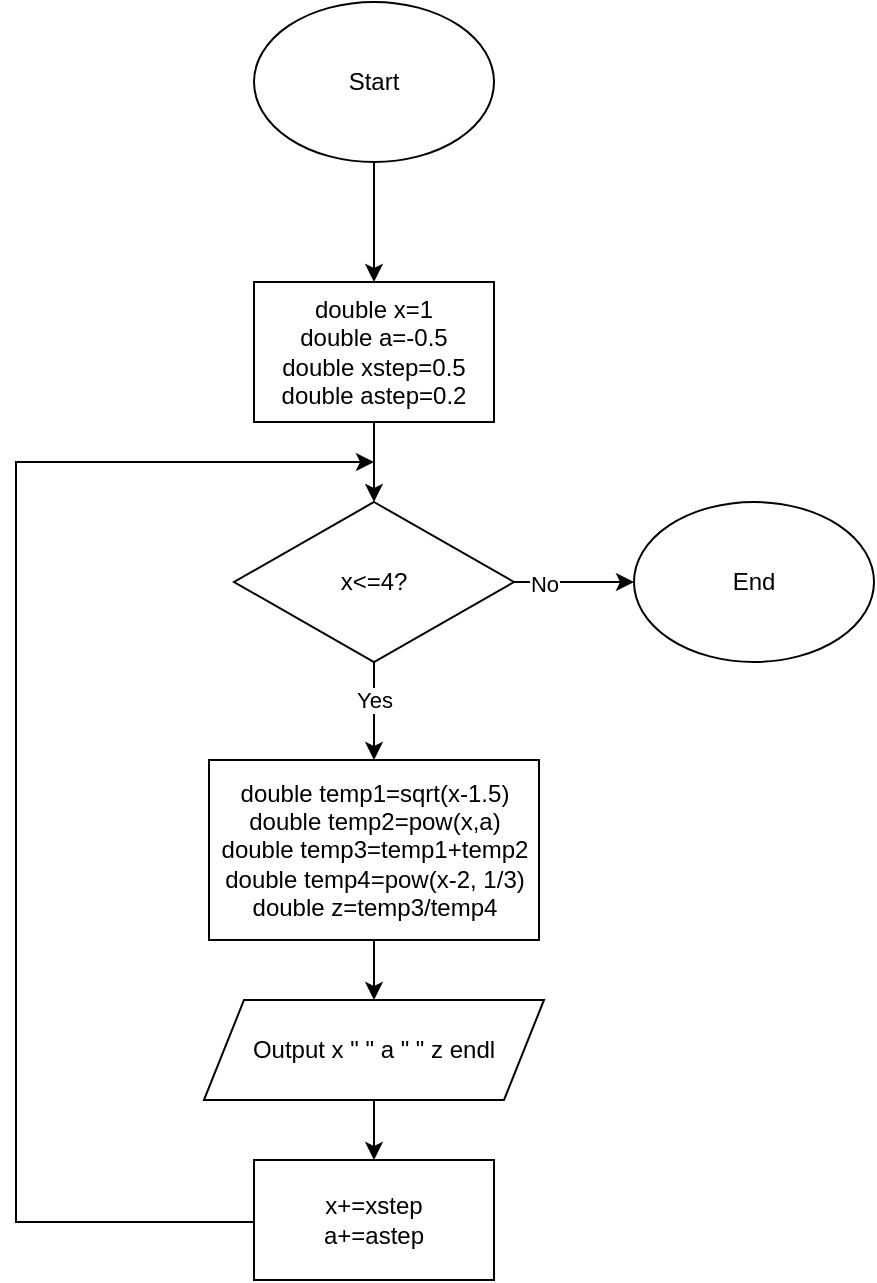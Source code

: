 <mxfile version="24.9.3">
  <diagram name="Page-1" id="XJyRcgjWDkLshqpmRJyv">
    <mxGraphModel grid="1" page="1" gridSize="10" guides="1" tooltips="1" connect="1" arrows="1" fold="1" pageScale="1" pageWidth="850" pageHeight="1100" math="0" shadow="0">
      <root>
        <mxCell id="0" />
        <mxCell id="1" parent="0" />
        <mxCell id="vJbaW4NL6CL32zJ3Akob-3" value="" style="edgeStyle=orthogonalEdgeStyle;rounded=0;orthogonalLoop=1;jettySize=auto;html=1;" edge="1" parent="1" source="vJbaW4NL6CL32zJ3Akob-1" target="vJbaW4NL6CL32zJ3Akob-2">
          <mxGeometry relative="1" as="geometry" />
        </mxCell>
        <mxCell id="vJbaW4NL6CL32zJ3Akob-1" value="Start" style="ellipse;whiteSpace=wrap;html=1;" vertex="1" parent="1">
          <mxGeometry x="320" y="40" width="120" height="80" as="geometry" />
        </mxCell>
        <mxCell id="vJbaW4NL6CL32zJ3Akob-5" value="" style="edgeStyle=orthogonalEdgeStyle;rounded=0;orthogonalLoop=1;jettySize=auto;html=1;" edge="1" parent="1" source="vJbaW4NL6CL32zJ3Akob-2" target="vJbaW4NL6CL32zJ3Akob-4">
          <mxGeometry relative="1" as="geometry" />
        </mxCell>
        <mxCell id="vJbaW4NL6CL32zJ3Akob-2" value="&lt;div&gt;double x=1&lt;/div&gt;&lt;div&gt;double a=-0.5&lt;/div&gt;&lt;div&gt;double xstep=0.5&lt;/div&gt;&lt;div&gt;double astep=0.2&lt;br&gt;&lt;/div&gt;" style="rounded=0;whiteSpace=wrap;html=1;" vertex="1" parent="1">
          <mxGeometry x="320" y="180" width="120" height="70" as="geometry" />
        </mxCell>
        <mxCell id="vJbaW4NL6CL32zJ3Akob-6" style="edgeStyle=orthogonalEdgeStyle;rounded=0;orthogonalLoop=1;jettySize=auto;html=1;" edge="1" parent="1" source="vJbaW4NL6CL32zJ3Akob-4" target="vJbaW4NL6CL32zJ3Akob-7">
          <mxGeometry relative="1" as="geometry">
            <mxPoint x="520" y="330" as="targetPoint" />
          </mxGeometry>
        </mxCell>
        <mxCell id="vJbaW4NL6CL32zJ3Akob-8" value="No" style="edgeLabel;html=1;align=center;verticalAlign=middle;resizable=0;points=[];" connectable="0" vertex="1" parent="vJbaW4NL6CL32zJ3Akob-6">
          <mxGeometry x="-0.5" y="-1" relative="1" as="geometry">
            <mxPoint as="offset" />
          </mxGeometry>
        </mxCell>
        <mxCell id="vJbaW4NL6CL32zJ3Akob-10" value="" style="edgeStyle=orthogonalEdgeStyle;rounded=0;orthogonalLoop=1;jettySize=auto;html=1;" edge="1" parent="1" source="vJbaW4NL6CL32zJ3Akob-4" target="vJbaW4NL6CL32zJ3Akob-9">
          <mxGeometry relative="1" as="geometry" />
        </mxCell>
        <mxCell id="vJbaW4NL6CL32zJ3Akob-16" value="Yes" style="edgeLabel;html=1;align=center;verticalAlign=middle;resizable=0;points=[];" connectable="0" vertex="1" parent="vJbaW4NL6CL32zJ3Akob-10">
          <mxGeometry x="0.24" relative="1" as="geometry">
            <mxPoint y="-12" as="offset" />
          </mxGeometry>
        </mxCell>
        <mxCell id="vJbaW4NL6CL32zJ3Akob-4" value="x&amp;lt;=4?" style="rhombus;whiteSpace=wrap;html=1;" vertex="1" parent="1">
          <mxGeometry x="310" y="290" width="140" height="80" as="geometry" />
        </mxCell>
        <mxCell id="vJbaW4NL6CL32zJ3Akob-7" value="End" style="ellipse;whiteSpace=wrap;html=1;" vertex="1" parent="1">
          <mxGeometry x="510" y="290" width="120" height="80" as="geometry" />
        </mxCell>
        <mxCell id="vJbaW4NL6CL32zJ3Akob-12" value="" style="edgeStyle=orthogonalEdgeStyle;rounded=0;orthogonalLoop=1;jettySize=auto;html=1;" edge="1" parent="1" source="vJbaW4NL6CL32zJ3Akob-9" target="vJbaW4NL6CL32zJ3Akob-11">
          <mxGeometry relative="1" as="geometry" />
        </mxCell>
        <mxCell id="vJbaW4NL6CL32zJ3Akob-9" value="&lt;div&gt;double temp1=sqrt(x-1.5)&lt;/div&gt;&lt;div&gt;double temp2=pow(x,a)&lt;/div&gt;&lt;div&gt;double temp3=temp1+temp2&lt;/div&gt;&lt;div&gt;double temp4=pow(x-2, 1/3)&lt;/div&gt;&lt;div&gt;double z=temp3/temp4&lt;br&gt;&lt;/div&gt;" style="rounded=0;whiteSpace=wrap;html=1;" vertex="1" parent="1">
          <mxGeometry x="297.5" y="418.99" width="165" height="90" as="geometry" />
        </mxCell>
        <mxCell id="vJbaW4NL6CL32zJ3Akob-14" value="" style="edgeStyle=orthogonalEdgeStyle;rounded=0;orthogonalLoop=1;jettySize=auto;html=1;" edge="1" parent="1" source="vJbaW4NL6CL32zJ3Akob-11" target="vJbaW4NL6CL32zJ3Akob-13">
          <mxGeometry relative="1" as="geometry" />
        </mxCell>
        <mxCell id="vJbaW4NL6CL32zJ3Akob-11" value="Output x &quot; &quot; a &quot; &quot; z endl" style="shape=parallelogram;perimeter=parallelogramPerimeter;whiteSpace=wrap;html=1;fixedSize=1;" vertex="1" parent="1">
          <mxGeometry x="295" y="538.99" width="170" height="50" as="geometry" />
        </mxCell>
        <mxCell id="vJbaW4NL6CL32zJ3Akob-15" style="edgeStyle=orthogonalEdgeStyle;rounded=0;orthogonalLoop=1;jettySize=auto;html=1;exitX=0;exitY=0.5;exitDx=0;exitDy=0;" edge="1" parent="1" source="vJbaW4NL6CL32zJ3Akob-13">
          <mxGeometry relative="1" as="geometry">
            <mxPoint x="380" y="270" as="targetPoint" />
            <Array as="points">
              <mxPoint x="320" y="650" />
              <mxPoint x="201" y="650" />
              <mxPoint x="201" y="270" />
            </Array>
          </mxGeometry>
        </mxCell>
        <mxCell id="vJbaW4NL6CL32zJ3Akob-13" value="&lt;div&gt;x+=xstep&lt;/div&gt;&lt;div&gt;a+=astep&lt;br&gt;&lt;/div&gt;" style="rounded=0;whiteSpace=wrap;html=1;" vertex="1" parent="1">
          <mxGeometry x="320" y="618.99" width="120" height="60" as="geometry" />
        </mxCell>
      </root>
    </mxGraphModel>
  </diagram>
</mxfile>
